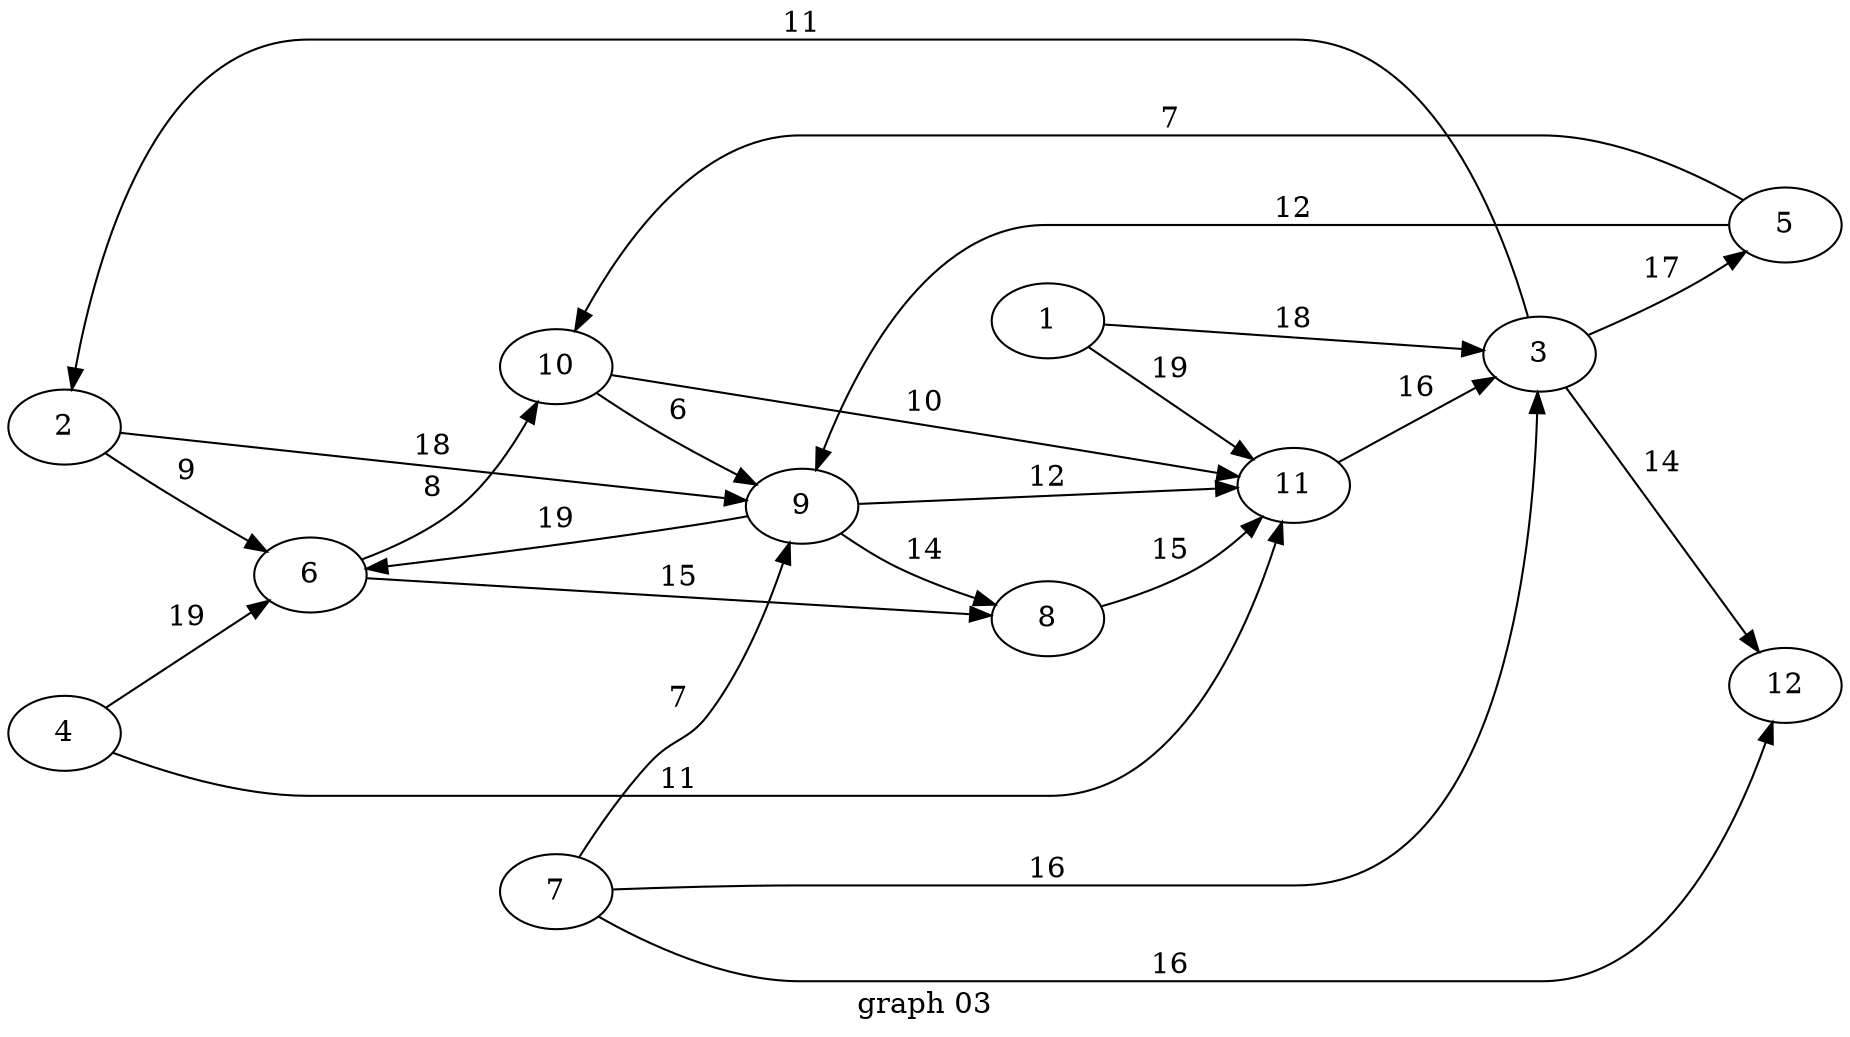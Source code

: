 digraph g{

rankdir = LR

2 -> 6 [label = " 9 "];
2 -> 9 [label = " 18 "];
3 -> 2 [label = " 11 "];
3 -> 5 [label = " 17 "];
4 -> 6 [label = " 19 "];
4 -> 11 [label = " 11 "];
5 -> 10 [label = " 7 "];
5 -> 9 [label = " 12 "];
6 -> 8 [label = " 15 "];
6 -> 10 [label = " 8 "];
7 -> 9 [label = " 7 "];
7 -> 3 [label = " 16 "];
8 -> 11 [label = " 15 "];
9 -> 6 [label = " 19 "];
9 -> 8 [label = " 14 "];
9 -> 11 [label = " 12 "];
10 -> 9 [label = " 6 "];
10 -> 11 [label = " 10 "];
11 -> 3 [label = " 16 "];
1 -> 11 [label = " 19 "];
1 -> 3 [label = " 18 "];
3 -> 12 [label = " 14 "];
7 -> 12 [label = " 16 "];

label = "graph 03"
}